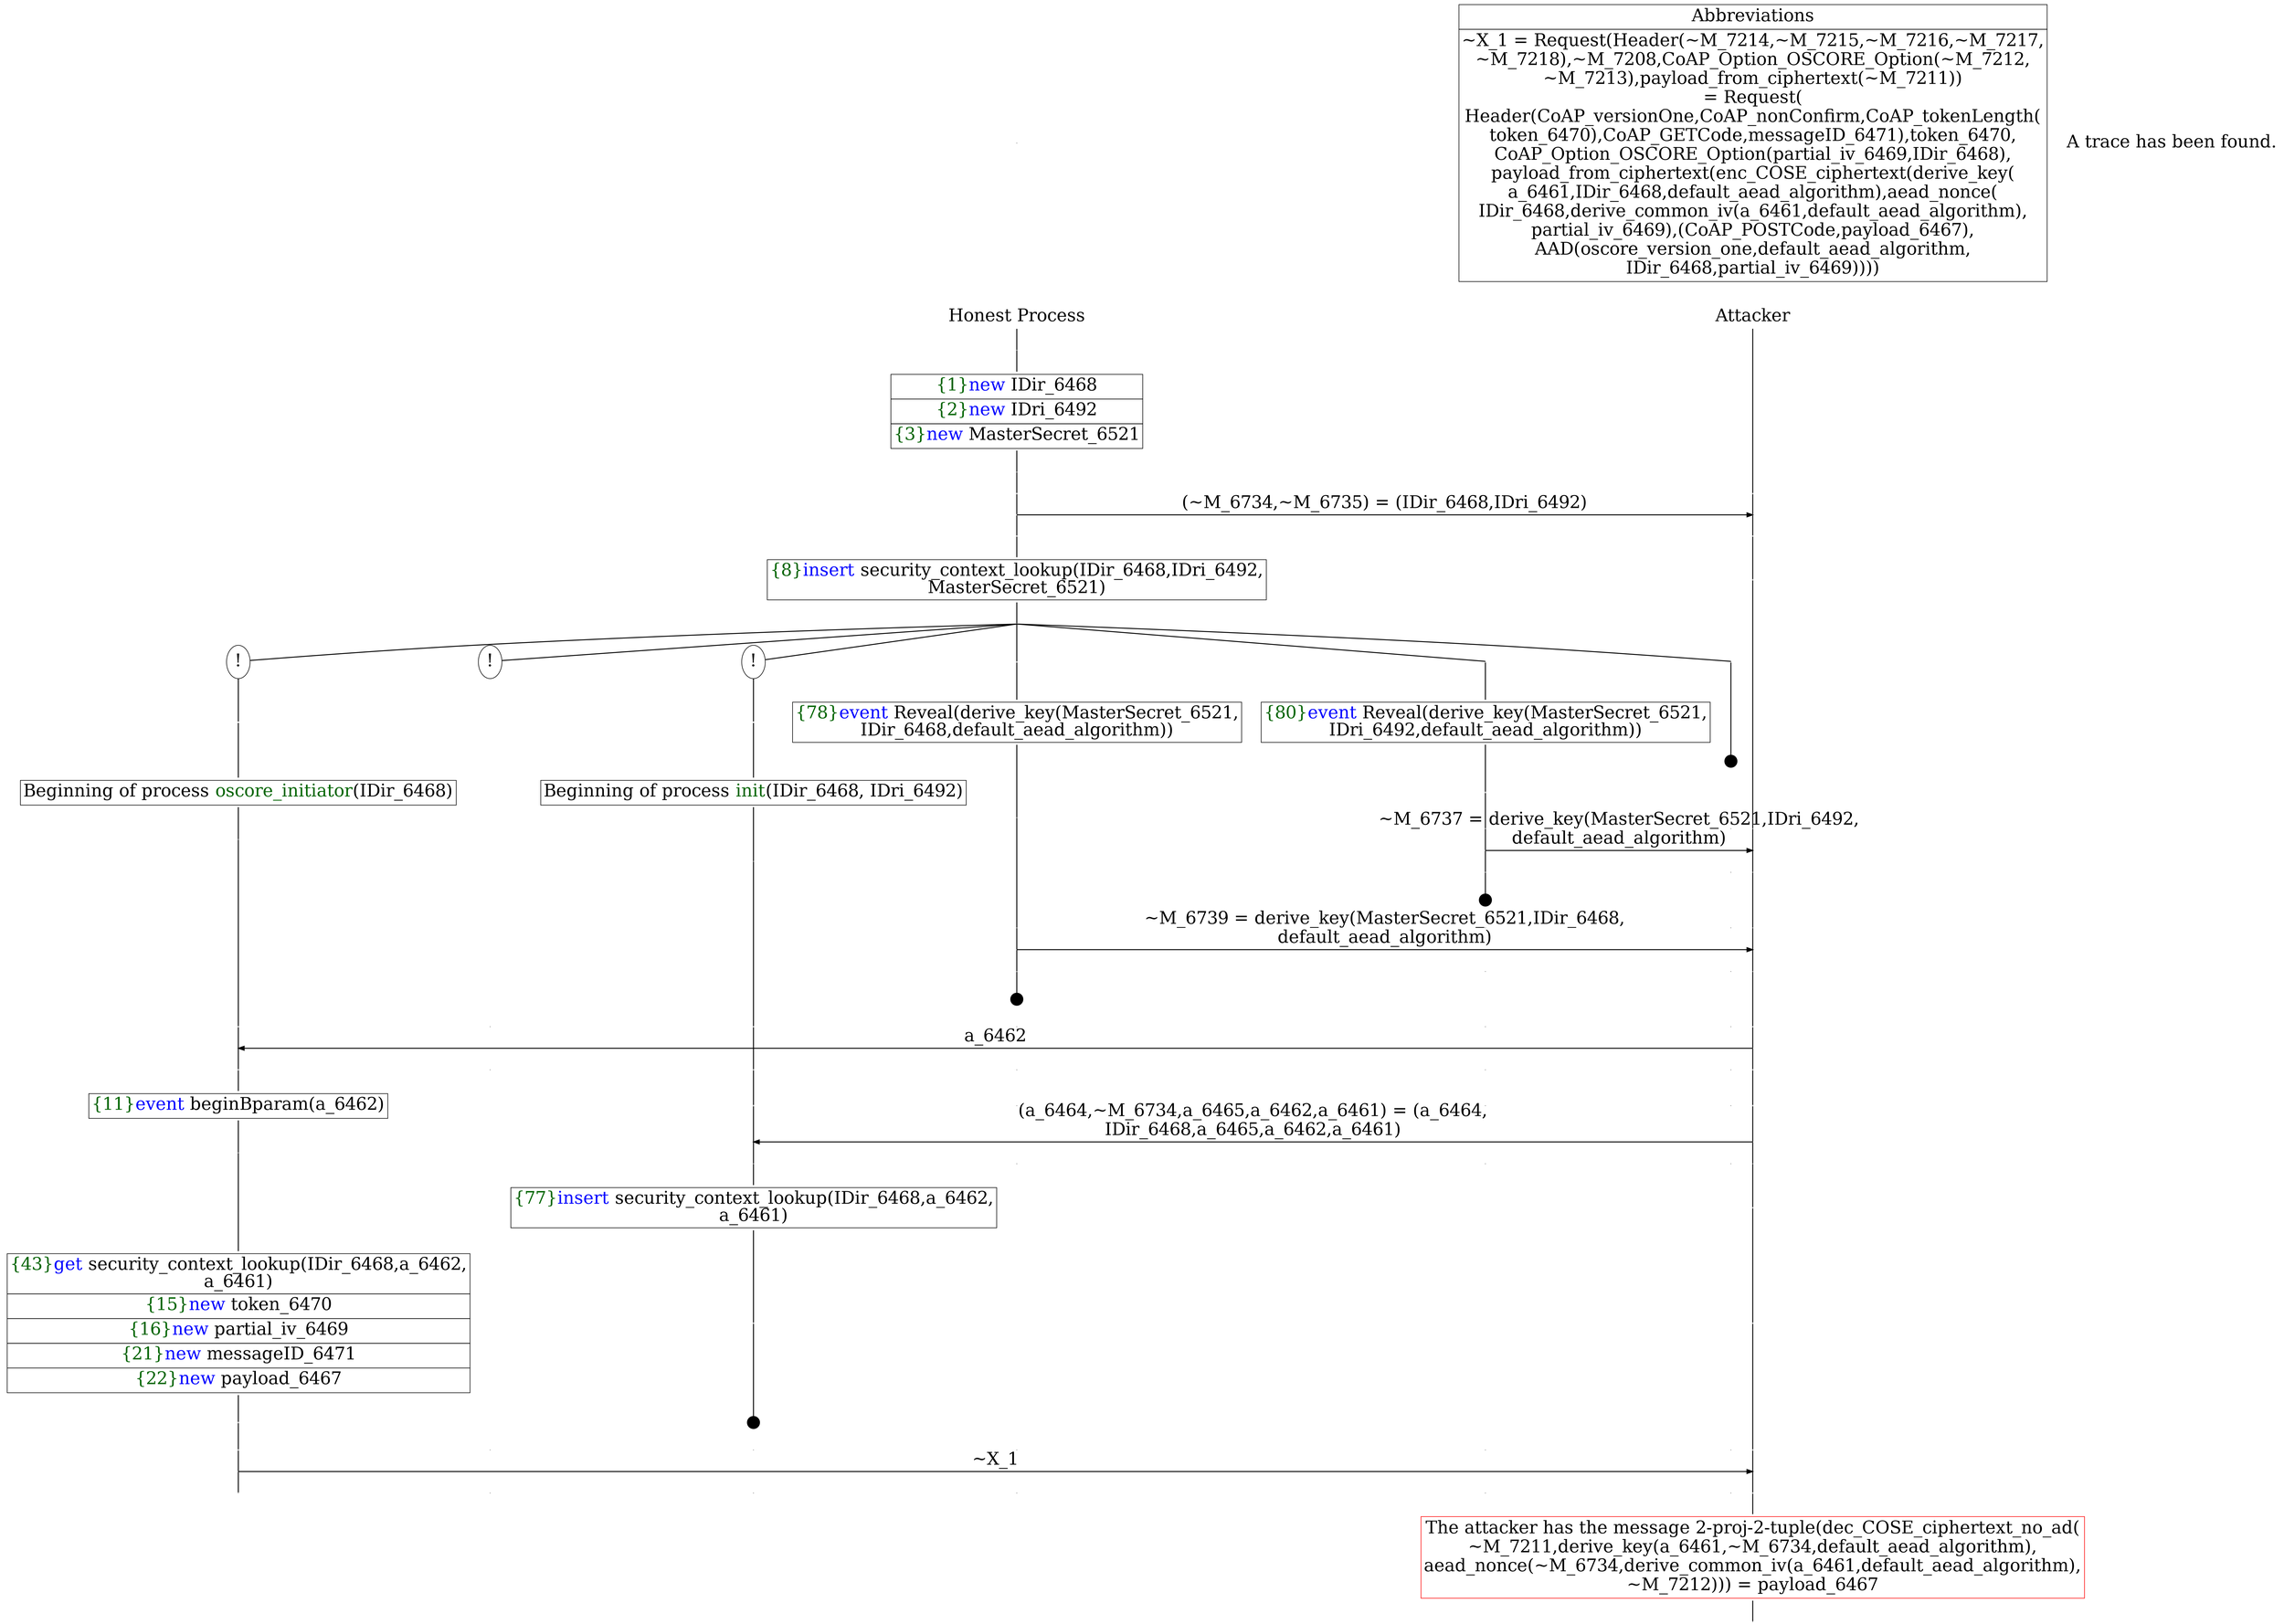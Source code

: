 digraph {
graph [ordering = out]
edge [arrowhead = none, penwidth = 1.6, fontsize = 30]
node [shape = point, width = 0, height = 0, fontsize = 30]
Trace<br/>
[label = <A trace has been found.<br/>
>, shape = plaintext]
P0__0 [label = "Honest Process", shape = plaintext]
P__0 [label = "Attacker", shape = plaintext]
Trace -> P0__0 [label = "", style = invisible, weight = 100]{rank = same; P0__0 P__0}
P0__0 -> P0__1 [label = <>, weight = 100]
P0__1 -> P0__2 [label = <>, weight = 100]
P0__2 [shape = plaintext, label = <<TABLE BORDER="0" CELLBORDER="1" CELLSPACING="0" CELLPADDING="4"> <TR><TD><FONT COLOR="darkgreen">{1}</FONT><FONT COLOR="blue">new </FONT>IDir_6468</TD></TR><TR><TD><FONT COLOR="darkgreen">{2}</FONT><FONT COLOR="blue">new </FONT>IDri_6492</TD></TR><TR><TD><FONT COLOR="darkgreen">{3}</FONT><FONT COLOR="blue">new </FONT>MasterSecret_6521</TD></TR></TABLE>>]
P0__2 -> P0__3 [label = <>, weight = 100]
P0__3 -> P0__4 [label = <>, weight = 100]
P__0 -> P__1 [label = <>, weight = 100]
{rank = same; P__1 P0__4}
P0__4 -> P0__5 [label = <>, weight = 100]
P__1 -> P__2 [label = <>, weight = 100]
{rank = same; P__2 P0__5}
P0__5 -> P__2 [label = <(~M_6734,~M_6735) = (IDir_6468,IDri_6492)>, arrowhead = normal]
P0__5 -> P0__6 [label = <>, weight = 100]
P__2 -> P__3 [label = <>, weight = 100]
{rank = same; P__3 P0__6}
P0__6 -> P0__7 [label = <>, weight = 100]
P0__7 [shape = plaintext, label = <<TABLE BORDER="0" CELLBORDER="1" CELLSPACING="0" CELLPADDING="4"> <TR><TD><FONT COLOR="darkgreen">{8}</FONT><FONT COLOR="blue">insert </FONT>security_context_lookup(IDir_6468,IDri_6492,<br/>
MasterSecret_6521)</TD></TR></TABLE>>]
P0__7 -> P0__8 [label = <>, weight = 100]
P__3 -> P__4 [label = <>, weight = 100]
{rank = same; P__4 P0__7}
/*RPar */
P0__8 -> P0_5__8 [label = <>]
P0__8 -> P0_4__8 [label = <>]
P0__8 -> P0_3__8 [label = <>]
P0__8 -> P0_2__8 [label = <>]
P0__8 -> P0_1__8 [label = <>]
P0__8 -> P0_0__8 [label = <>]
P0__8 [label = "", fixedsize = false, width = 0, height = 0, shape = none]
{rank = same; P0_0__8 P0_1__8 P0_2__8 P0_3__8 P0_4__8 P0_5__8}
P0_0__9 [label = "", width = 0.3, height = 0.3]
P0_0__8 -> P0_0__9 [label = <>, weight = 100]
P0_1__8 -> P0_1__9 [label = <>, weight = 100]
P0_1__9 [shape = plaintext, label = <<TABLE BORDER="0" CELLBORDER="1" CELLSPACING="0" CELLPADDING="4"> <TR><TD><FONT COLOR="darkgreen">{80}</FONT><FONT COLOR="blue">event</FONT> Reveal(derive_key(MasterSecret_6521,<br/>
IDri_6492,default_aead_algorithm))</TD></TR></TABLE>>]
P0_1__9 -> P0_1__10 [label = <>, weight = 100]
P0_1__10 -> P0_1__11 [label = <>, weight = 100]
P0_0__10 [label = "", style = invisible]
P0_0__9 -> P0_0__10 [label = <>, weight = 100, style = invisible]
P__4 -> P__5 [label = <>, weight = 100]
{rank = same; P__5 P0_0__10 P0_1__11}
P0_1__11 -> P0_1__12 [label = <>, weight = 100]
P__5 -> P__6 [label = <>, weight = 100]
{rank = same; P__6 P0_1__12}
P0_1__12 -> P__6 [label = <~M_6737 = derive_key(MasterSecret_6521,IDri_6492,<br/>
default_aead_algorithm)>, arrowhead = normal]
P0_1__12 -> P0_1__13 [label = <>, weight = 100]
P0_0__11 [label = "", style = invisible]
P0_0__10 -> P0_0__11 [label = <>, weight = 100, style = invisible]
P__6 -> P__7 [label = <>, weight = 100]
{rank = same; P__7 P0_0__11 P0_1__13}
P0_1__14 [label = "", width = 0.3, height = 0.3]
P0_1__13 -> P0_1__14 [label = <>, weight = 100]
P0_2__8 -> P0_2__9 [label = <>, weight = 100]
P0_2__9 [shape = plaintext, label = <<TABLE BORDER="0" CELLBORDER="1" CELLSPACING="0" CELLPADDING="4"> <TR><TD><FONT COLOR="darkgreen">{78}</FONT><FONT COLOR="blue">event</FONT> Reveal(derive_key(MasterSecret_6521,<br/>
IDir_6468,default_aead_algorithm))</TD></TR></TABLE>>]
P0_2__9 -> P0_2__10 [label = <>, weight = 100]
P0_2__10 -> P0_2__11 [label = <>, weight = 100]
P0_1__15 [label = "", style = invisible]
P0_1__14 -> P0_1__15 [label = <>, weight = 100, style = invisible]
P0_0__12 [label = "", style = invisible]
P0_0__11 -> P0_0__12 [label = <>, weight = 100, style = invisible]
P__7 -> P__8 [label = <>, weight = 100]
{rank = same; P__8 P0_0__12 P0_1__15 P0_2__11}
P0_2__11 -> P0_2__12 [label = <>, weight = 100]
P__8 -> P__9 [label = <>, weight = 100]
{rank = same; P__9 P0_2__12}
P0_2__12 -> P__9 [label = <~M_6739 = derive_key(MasterSecret_6521,IDir_6468,<br/>
default_aead_algorithm)>, arrowhead = normal]
P0_2__12 -> P0_2__13 [label = <>, weight = 100]
P0_1__16 [label = "", style = invisible]
P0_1__15 -> P0_1__16 [label = <>, weight = 100, style = invisible]
P0_0__13 [label = "", style = invisible]
P0_0__12 -> P0_0__13 [label = <>, weight = 100, style = invisible]
P__9 -> P__10 [label = <>, weight = 100]
{rank = same; P__10 P0_0__13 P0_1__16 P0_2__13}
P0_2__14 [label = "", width = 0.3, height = 0.3]
P0_2__13 -> P0_2__14 [label = <>, weight = 100]
P0_3__8 [label = "!", shape = ellipse]
P0_3_0__8 [label = "", fixedsize = false, width = 0, height = 0, shape = none]
P0_3__8 -> P0_3_0__8 [label = <>, weight = 100]
P0_3_0__8 -> P0_3_0__9 [label = <>, weight = 100]
P0_3_0__9 [shape = plaintext, label = <<TABLE BORDER="0" CELLBORDER="1" CELLSPACING="0" CELLPADDING="4"> <TR><TD>Beginning of process <FONT COLOR="darkgreen">init</FONT>(IDir_6468, IDri_6492)<br/>
</TD></TR></TABLE>>]
P0_3_0__9 -> P0_3_0__10 [label = <>, weight = 100]
P0_4__8 [label = "!", shape = ellipse]
P0_5__8 [label = "!", shape = ellipse]
P0_5_0__8 [label = "", fixedsize = false, width = 0, height = 0, shape = none]
P0_5__8 -> P0_5_0__8 [label = <>, weight = 100]
P0_5_0__8 -> P0_5_0__9 [label = <>, weight = 100]
P0_5_0__9 [shape = plaintext, label = <<TABLE BORDER="0" CELLBORDER="1" CELLSPACING="0" CELLPADDING="4"> <TR><TD>Beginning of process <FONT COLOR="darkgreen">oscore_initiator</FONT>(IDir_6468)<br/>
</TD></TR></TABLE>>]
P0_5_0__9 -> P0_5_0__10 [label = <>, weight = 100]
P0_5_0__10 -> P0_5_0__11 [label = <>, weight = 100]
P0_4__9 [label = "", style = invisible]
P0_4__8 -> P0_4__9 [label = <>, weight = 100, style = invisible]
P0_3_0__10 -> P0_3_0__11 [label = <>, weight = 100]
P0_2__15 [label = "", style = invisible]
P0_2__14 -> P0_2__15 [label = <>, weight = 100, style = invisible]
P0_1__17 [label = "", style = invisible]
P0_1__16 -> P0_1__17 [label = <>, weight = 100, style = invisible]
P0_0__14 [label = "", style = invisible]
P0_0__13 -> P0_0__14 [label = <>, weight = 100, style = invisible]
P__10 -> P__11 [label = <>, weight = 100]
{rank = same; P__11 P0_0__14 P0_1__17 P0_2__15 P0_3_0__11 P0_4__9 P0_5_0__11}
P0_5_0__11 -> P0_5_0__12 [label = <>, weight = 100]
P__11 -> P__12 [label = <>, weight = 100]
{rank = same; P__12 P0_5_0__12}
P0_5_0__12 -> P__12 [label = <a_6462>, dir = back, arrowhead = normal]
P0_5_0__12 -> P0_5_0__13 [label = <>, weight = 100]
P0_4__10 [label = "", style = invisible]
P0_4__9 -> P0_4__10 [label = <>, weight = 100, style = invisible]
P0_3_0__11 -> P0_3_0__12 [label = <>, weight = 100]
P0_2__16 [label = "", style = invisible]
P0_2__15 -> P0_2__16 [label = <>, weight = 100, style = invisible]
P0_1__18 [label = "", style = invisible]
P0_1__17 -> P0_1__18 [label = <>, weight = 100, style = invisible]
P0_0__15 [label = "", style = invisible]
P0_0__14 -> P0_0__15 [label = <>, weight = 100, style = invisible]
P__12 -> P__13 [label = <>, weight = 100]
{rank = same; P__13 P0_0__15 P0_1__18 P0_2__16 P0_3_0__12 P0_4__10 P0_5_0__13}
P0_5_0__13 -> P0_5_0__14 [label = <>, weight = 100]
P0_5_0__14 [shape = plaintext, label = <<TABLE BORDER="0" CELLBORDER="1" CELLSPACING="0" CELLPADDING="4"> <TR><TD><FONT COLOR="darkgreen">{11}</FONT><FONT COLOR="blue">event</FONT> beginBparam(a_6462)</TD></TR></TABLE>>]
P0_5_0__14 -> P0_5_0__15 [label = <>, weight = 100]
P0_3_0__12 -> P0_3_0__13 [label = <>, weight = 100]
P0_2__17 [label = "", style = invisible]
P0_2__16 -> P0_2__17 [label = <>, weight = 100, style = invisible]
P0_1__19 [label = "", style = invisible]
P0_1__18 -> P0_1__19 [label = <>, weight = 100, style = invisible]
P0_0__16 [label = "", style = invisible]
P0_0__15 -> P0_0__16 [label = <>, weight = 100, style = invisible]
P__13 -> P__14 [label = <>, weight = 100]
{rank = same; P__14 P0_0__16 P0_1__19 P0_2__17 P0_3_0__13}
P0_3_0__13 -> P0_3_0__14 [label = <>, weight = 100]
P__14 -> P__15 [label = <>, weight = 100]
{rank = same; P__15 P0_3_0__14}
P0_3_0__14 -> P__15 [label = <(a_6464,~M_6734,a_6465,a_6462,a_6461) = (a_6464,<br/>
IDir_6468,a_6465,a_6462,a_6461)>, dir = back, arrowhead = normal]
P0_3_0__14 -> P0_3_0__15 [label = <>, weight = 100]
P0_2__18 [label = "", style = invisible]
P0_2__17 -> P0_2__18 [label = <>, weight = 100, style = invisible]
P0_1__20 [label = "", style = invisible]
P0_1__19 -> P0_1__20 [label = <>, weight = 100, style = invisible]
P0_0__17 [label = "", style = invisible]
P0_0__16 -> P0_0__17 [label = <>, weight = 100, style = invisible]
P__15 -> P__16 [label = <>, weight = 100]
{rank = same; P__16 P0_0__17 P0_1__20 P0_2__18 P0_3_0__15}
P0_3_0__15 -> P0_3_0__16 [label = <>, weight = 100]
P0_3_0__16 [shape = plaintext, label = <<TABLE BORDER="0" CELLBORDER="1" CELLSPACING="0" CELLPADDING="4"> <TR><TD><FONT COLOR="darkgreen">{77}</FONT><FONT COLOR="blue">insert </FONT>security_context_lookup(IDir_6468,a_6462,<br/>
a_6461)</TD></TR></TABLE>>]
P0_3_0__16 -> P0_3_0__17 [label = <>, weight = 100]
P__16 -> P__17 [label = <>, weight = 100]
{rank = same; P__17 P0_3_0__16}
P0_3_0__18 [label = "", width = 0.3, height = 0.3]
P0_3_0__17 -> P0_3_0__18 [label = <>, weight = 100]
P0_5_0__15 -> P0_5_0__16 [label = <>, weight = 100]
P0_5_0__16 [shape = plaintext, label = <<TABLE BORDER="0" CELLBORDER="1" CELLSPACING="0" CELLPADDING="4"> <TR><TD><FONT COLOR="darkgreen">{43}</FONT><FONT COLOR="blue">get </FONT>security_context_lookup(IDir_6468,a_6462,<br/>
a_6461)</TD></TR><TR><TD><FONT COLOR="darkgreen">{15}</FONT><FONT COLOR="blue">new </FONT>token_6470</TD></TR><TR><TD><FONT COLOR="darkgreen">{16}</FONT><FONT COLOR="blue">new </FONT>partial_iv_6469</TD></TR><TR><TD><FONT COLOR="darkgreen">{21}</FONT><FONT COLOR="blue">new </FONT>messageID_6471</TD></TR><TR><TD><FONT COLOR="darkgreen">{22}</FONT><FONT COLOR="blue">new </FONT>payload_6467</TD></TR></TABLE>>]
P0_5_0__16 -> P0_5_0__17 [label = <>, weight = 100]
P__17 -> P__18 [label = <>, weight = 100]
{rank = same; P__18 P0_5_0__16}
P0_5_0__17 -> P0_5_0__18 [label = <>, weight = 100]
P0_4__11 [label = "", style = invisible]
P0_4__10 -> P0_4__11 [label = <>, weight = 100, style = invisible]
P0_3_0__19 [label = "", style = invisible]
P0_3_0__18 -> P0_3_0__19 [label = <>, weight = 100, style = invisible]
P0_2__19 [label = "", style = invisible]
P0_2__18 -> P0_2__19 [label = <>, weight = 100, style = invisible]
P0_1__21 [label = "", style = invisible]
P0_1__20 -> P0_1__21 [label = <>, weight = 100, style = invisible]
P0_0__18 [label = "", style = invisible]
P0_0__17 -> P0_0__18 [label = <>, weight = 100, style = invisible]
P__18 -> P__19 [label = <>, weight = 100]
{rank = same; P__19 P0_0__18 P0_1__21 P0_2__19 P0_3_0__19 P0_4__11 P0_5_0__18}
P0_5_0__18 -> P0_5_0__19 [label = <>, weight = 100]
P__19 -> P__20 [label = <>, weight = 100]
{rank = same; P__20 P0_5_0__19}
P0_5_0__19 -> P__20 [label = <~X_1>, arrowhead = normal]
P0_5_0__19 -> P0_5_0__20 [label = <>, weight = 100]
P0_4__12 [label = "", style = invisible]
P0_4__11 -> P0_4__12 [label = <>, weight = 100, style = invisible]
P0_3_0__20 [label = "", style = invisible]
P0_3_0__19 -> P0_3_0__20 [label = <>, weight = 100, style = invisible]
P0_2__20 [label = "", style = invisible]
P0_2__19 -> P0_2__20 [label = <>, weight = 100, style = invisible]
P0_1__22 [label = "", style = invisible]
P0_1__21 -> P0_1__22 [label = <>, weight = 100, style = invisible]
P0_0__19 [label = "", style = invisible]
P0_0__18 -> P0_0__19 [label = <>, weight = 100, style = invisible]
P__20 -> P__21 [label = <>, weight = 100]
{rank = same; P__21 P0_0__19 P0_1__22 P0_2__20 P0_3_0__20 P0_4__12 P0_5_0__20}
P__21 -> P__22 [label = <>, weight = 100]
P__22 [color = red, shape = plaintext, label = <<TABLE BORDER="0" CELLBORDER="1" CELLSPACING="0" CELLPADDING="4"> <TR><TD>The attacker has the message 2-proj-2-tuple(dec_COSE_ciphertext_no_ad(<br/>
~M_7211,derive_key(a_6461,~M_6734,default_aead_algorithm),<br/>
aead_nonce(~M_6734,derive_common_iv(a_6461,default_aead_algorithm),<br/>
~M_7212))) = payload_6467</TD></TR></TABLE>>]
P__22 -> P__23 [label = <>, weight = 100]
Abbrev [shape = plaintext, label = <<TABLE BORDER="0" CELLBORDER="1" CELLSPACING="0" CELLPADDING="4"><TR> <TD> Abbreviations </TD></TR><TR><TD>~X_1 = Request(Header(~M_7214,~M_7215,~M_7216,~M_7217,<br/>
~M_7218),~M_7208,CoAP_Option_OSCORE_Option(~M_7212,<br/>
~M_7213),payload_from_ciphertext(~M_7211))<br/>
= Request(<br/>
Header(CoAP_versionOne,CoAP_nonConfirm,CoAP_tokenLength(<br/>
token_6470),CoAP_GETCode,messageID_6471),token_6470,<br/>
CoAP_Option_OSCORE_Option(partial_iv_6469,IDir_6468),<br/>
payload_from_ciphertext(enc_COSE_ciphertext(derive_key(<br/>
a_6461,IDir_6468,default_aead_algorithm),aead_nonce(<br/>
IDir_6468,derive_common_iv(a_6461,default_aead_algorithm),<br/>
partial_iv_6469),(CoAP_POSTCode,payload_6467),<br/>
AAD(oscore_version_one,default_aead_algorithm,<br/>
IDir_6468,partial_iv_6469))))</TD></TR></TABLE>>]Abbrev -> P__0 [style = invisible, weight =100]}